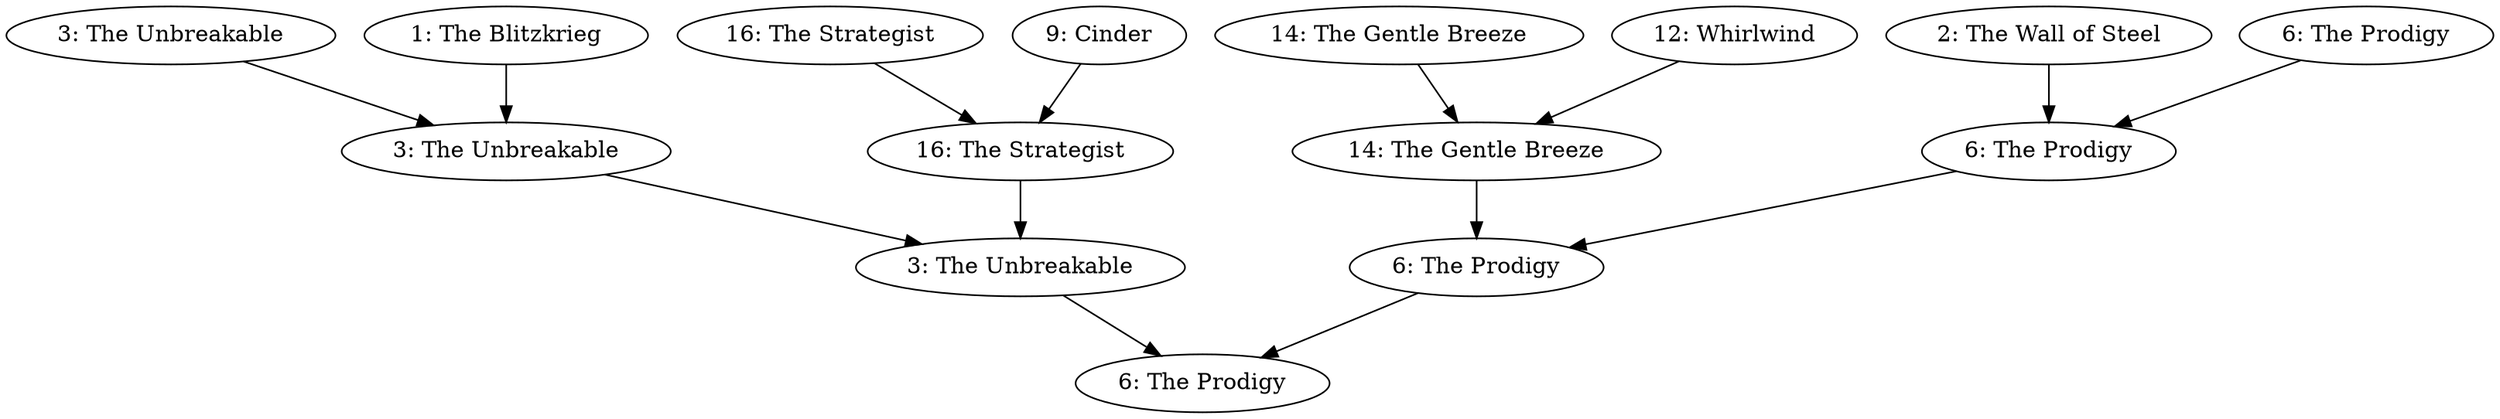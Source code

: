 digraph G {
  0 [label="3: The Unbreakable"];
  1 [label="1: The Blitzkrieg"];
  2 [label="16: The Strategist"];
  3 [label="9: Cinder"];
  4 [label="14: The Gentle Breeze"];
  5 [label="12: Whirlwind"];
  6 [label="2: The Wall of Steel"];
  7 [label="6: The Prodigy"];
  8 [label="3: The Unbreakable"];
  9 [label="16: The Strategist"];
  10 [label="14: The Gentle Breeze"];
  11 [label="6: The Prodigy"];
  12 [label="3: The Unbreakable"];
  13 [label="6: The Prodigy"];
  14 [label="6: The Prodigy"];
  0 -> 8;
  1 -> 8;
  2 -> 9;
  3 -> 9;
  4 -> 10;
  5 -> 10;
  6 -> 11;
  7 -> 11;
  8 -> 12;
  9 -> 12;
  10 -> 13;
  11 -> 13;
  12 -> 14;
  13 -> 14;
}
